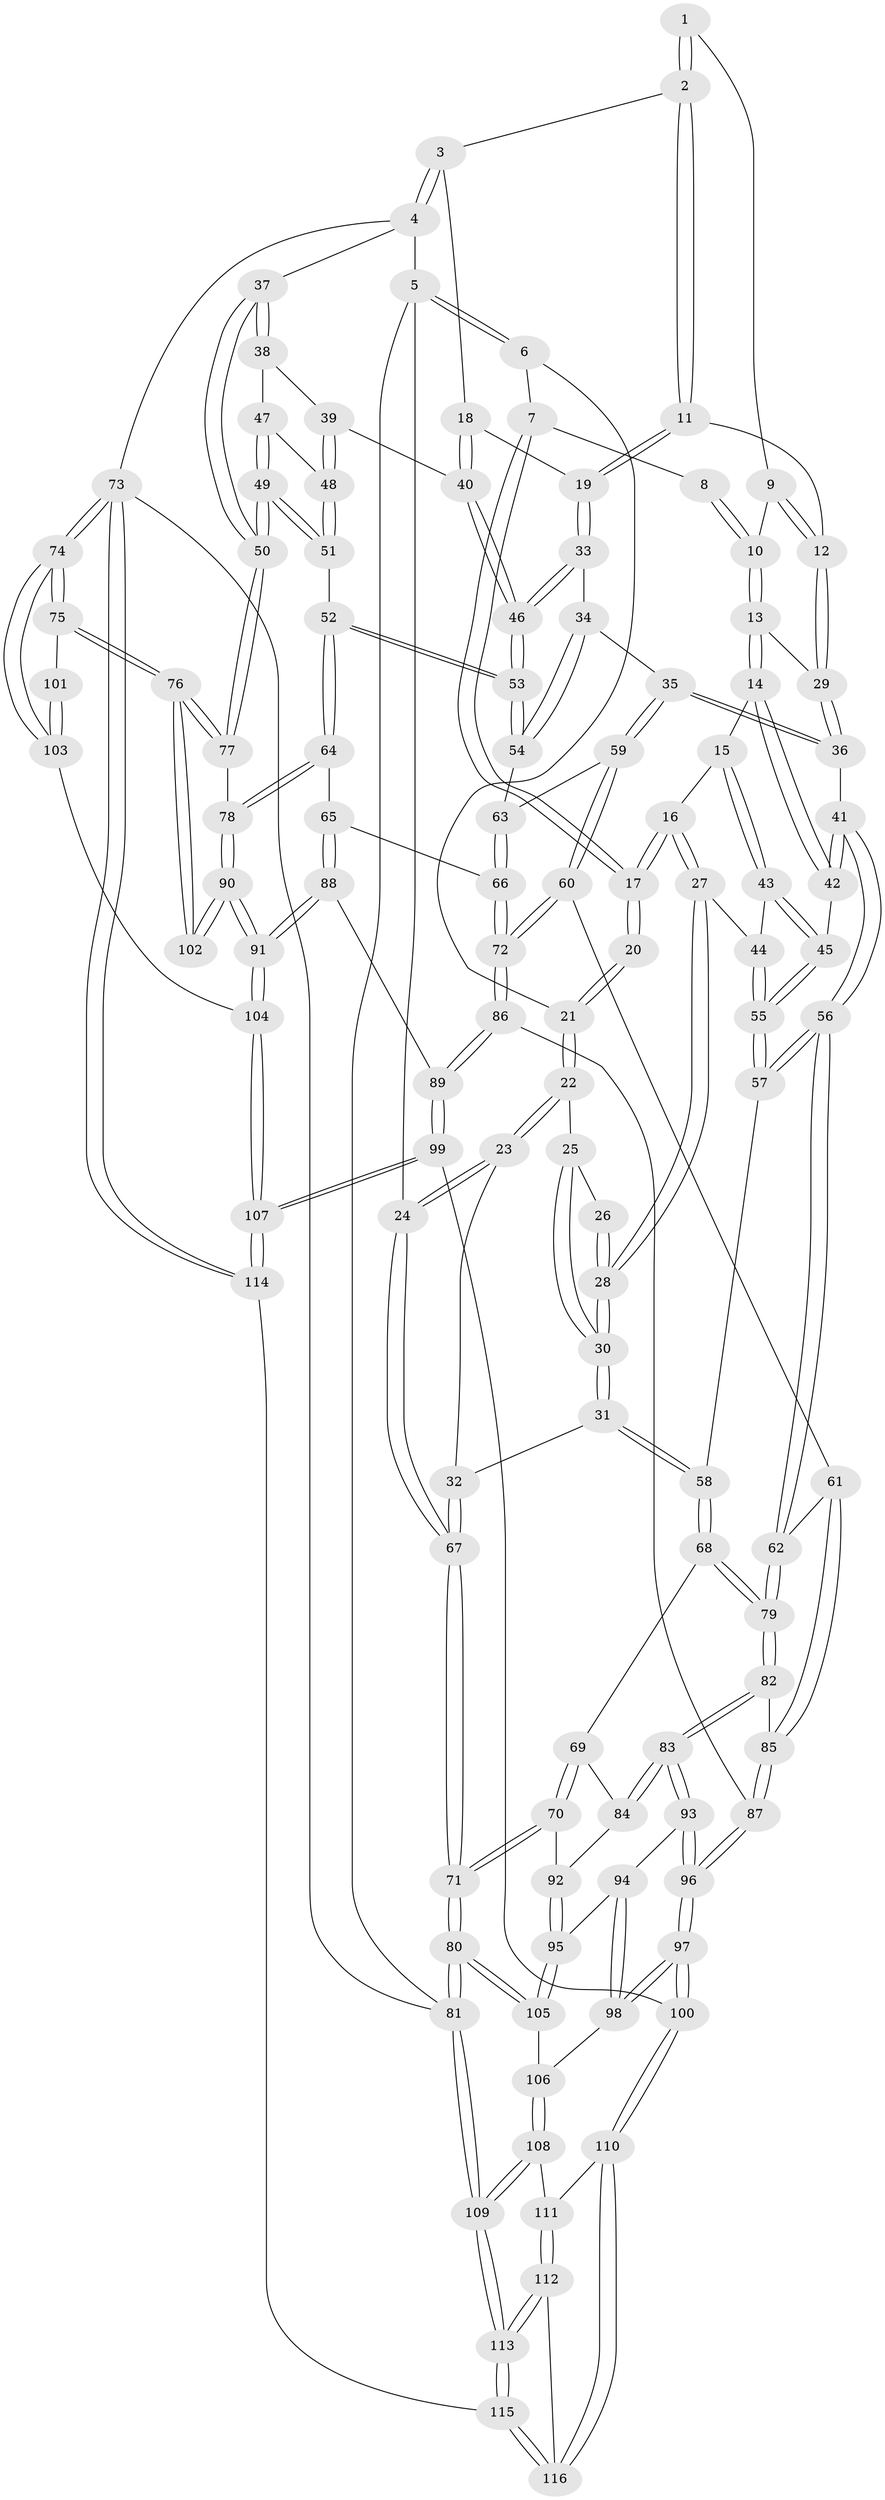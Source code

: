 // coarse degree distribution, {3: 0.23529411764705882, 6: 0.058823529411764705, 5: 0.29411764705882354, 4: 0.23529411764705882, 2: 0.08823529411764706, 7: 0.058823529411764705, 8: 0.029411764705882353}
// Generated by graph-tools (version 1.1) at 2025/21/03/04/25 18:21:34]
// undirected, 116 vertices, 287 edges
graph export_dot {
graph [start="1"]
  node [color=gray90,style=filled];
  1 [pos="+0.38061874108487037+0"];
  2 [pos="+0.5586977531676149+0"];
  3 [pos="+0.9835939240719612+0"];
  4 [pos="+1+0"];
  5 [pos="+0+0"];
  6 [pos="+0+0"];
  7 [pos="+0.12650470136067876+0"];
  8 [pos="+0.23697991375252175+0"];
  9 [pos="+0.36588834407947174+0"];
  10 [pos="+0.3244751533265859+0.07274832795208563"];
  11 [pos="+0.5502720661379714+0"];
  12 [pos="+0.4443750327161389+0.07662129115363779"];
  13 [pos="+0.32227784039111584+0.10107551169761063"];
  14 [pos="+0.3094469692364675+0.10906010264655079"];
  15 [pos="+0.30918239388131813+0.10911345997576563"];
  16 [pos="+0.2082163569525244+0.07716452897617206"];
  17 [pos="+0.17522465447672317+0.03059486670783224"];
  18 [pos="+0.776350658639115+0.07413559672985358"];
  19 [pos="+0.6249870223367846+0.11411494174792647"];
  20 [pos="+0.15722483838009227+0.04359425052975042"];
  21 [pos="+0.04161478435443577+0.07142384225249282"];
  22 [pos="+0.036305705356203095+0.10382843668222708"];
  23 [pos="+0.031271699807494925+0.10711252340867355"];
  24 [pos="+0+0.17175425674614395"];
  25 [pos="+0.07032868154706186+0.11620888309807255"];
  26 [pos="+0.11180108690587909+0.09440682574138931"];
  27 [pos="+0.14912801589703623+0.2306987917217128"];
  28 [pos="+0.12554737622253123+0.24190653652217697"];
  29 [pos="+0.4246594668383459+0.09798279081289568"];
  30 [pos="+0.11706287178201272+0.24716519740036758"];
  31 [pos="+0.08731470120273727+0.2761670701215348"];
  32 [pos="+0.054210765070315935+0.2843452354456554"];
  33 [pos="+0.6228774703748026+0.1471492744816735"];
  34 [pos="+0.6050163757647224+0.17480316498019022"];
  35 [pos="+0.46390469090867403+0.23640349742178357"];
  36 [pos="+0.46072303506539214+0.23527412912198403"];
  37 [pos="+1+0"];
  38 [pos="+0.9120927609639385+0.1543752618359352"];
  39 [pos="+0.8956074223265835+0.1602809317778115"];
  40 [pos="+0.8392790336346965+0.17266430902985436"];
  41 [pos="+0.40588172912521553+0.2538749009586759"];
  42 [pos="+0.3817087835450403+0.253136051682303"];
  43 [pos="+0.2634193654699365+0.21875492055595272"];
  44 [pos="+0.22561634785397416+0.24057057795507197"];
  45 [pos="+0.36434444429735285+0.260560892179849"];
  46 [pos="+0.7902186150997027+0.2600293809589295"];
  47 [pos="+0.9433516957281648+0.21555704632464018"];
  48 [pos="+0.925340578222227+0.3055262258560867"];
  49 [pos="+1+0.3337648219899949"];
  50 [pos="+1+0.3502323325421843"];
  51 [pos="+0.9248868295897267+0.3233588151199281"];
  52 [pos="+0.8084742516196555+0.35360664217438537"];
  53 [pos="+0.7921122630325403+0.30441194892400275"];
  54 [pos="+0.6209740426056775+0.2829934162332535"];
  55 [pos="+0.29109549914306415+0.3557234071491529"];
  56 [pos="+0.4016353009739209+0.4278946711732589"];
  57 [pos="+0.28931582673703493+0.3703308599793315"];
  58 [pos="+0.21896068718906797+0.41381674256025414"];
  59 [pos="+0.5215457901173386+0.35615046173206816"];
  60 [pos="+0.4748612906171157+0.4529010101628731"];
  61 [pos="+0.4544336044794987+0.45630882794622574"];
  62 [pos="+0.4103964691929473+0.43646092006332565"];
  63 [pos="+0.5963437610439777+0.3369969027398975"];
  64 [pos="+0.7868956348458488+0.4287083871753065"];
  65 [pos="+0.7731172228212299+0.4332012789735387"];
  66 [pos="+0.7126698601554108+0.4367410704155666"];
  67 [pos="+0+0.38767335401538355"];
  68 [pos="+0.2140721174019252+0.43050376120845324"];
  69 [pos="+0.17095739884854053+0.4661017926541488"];
  70 [pos="+0+0.4771336175296293"];
  71 [pos="+0+0.4770908103992027"];
  72 [pos="+0.5732944168123985+0.5229081455397083"];
  73 [pos="+1+1"];
  74 [pos="+1+1"];
  75 [pos="+1+0.6147090328198558"];
  76 [pos="+1+0.5572757934387383"];
  77 [pos="+1+0.5005438671502328"];
  78 [pos="+0.8752481373931543+0.5207852208381918"];
  79 [pos="+0.2839278035280213+0.5217532483492766"];
  80 [pos="+0+0.6972767722235358"];
  81 [pos="+0+1"];
  82 [pos="+0.28570566499692973+0.5526360919844059"];
  83 [pos="+0.2583875747207025+0.5908770980243926"];
  84 [pos="+0.17068838807208722+0.5388871864572392"];
  85 [pos="+0.3988632290949055+0.5782876673164533"];
  86 [pos="+0.5816366731774546+0.5924313974087828"];
  87 [pos="+0.40953885687026625+0.6333882697355905"];
  88 [pos="+0.6677264355900361+0.6934732399162723"];
  89 [pos="+0.630111864872574+0.6866683344412711"];
  90 [pos="+0.8445274809753907+0.6542474879216658"];
  91 [pos="+0.7753554921723415+0.746353829355207"];
  92 [pos="+0.14786842950464824+0.5643286738610284"];
  93 [pos="+0.25417019650015865+0.6198028285680625"];
  94 [pos="+0.2358898135352158+0.636558583571992"];
  95 [pos="+0.14299395384759983+0.698026594620768"];
  96 [pos="+0.39151062599817993+0.6985510979551169"];
  97 [pos="+0.4056317977916086+0.7761936415667465"];
  98 [pos="+0.30776287295262805+0.7562206990997378"];
  99 [pos="+0.4818529255726251+0.8051330086750519"];
  100 [pos="+0.41372970711534895+0.7885270938118866"];
  101 [pos="+0.9750561974471242+0.7062426866734347"];
  102 [pos="+0.9097629314726534+0.6678294900279331"];
  103 [pos="+0.9182373538824615+0.8772704951102925"];
  104 [pos="+0.8008215949355888+0.8186178294898798"];
  105 [pos="+0.13523125834523372+0.7081207494498403"];
  106 [pos="+0.16892521990435036+0.7501565971020083"];
  107 [pos="+0.6059620816773776+1"];
  108 [pos="+0.17440143566201943+0.7846485139978621"];
  109 [pos="+0+1"];
  110 [pos="+0.35769292863923663+0.8540236872220874"];
  111 [pos="+0.19827835934804275+0.8370396314316815"];
  112 [pos="+0.17366026613579935+0.9920638890871881"];
  113 [pos="+0+1"];
  114 [pos="+0.591959229289517+1"];
  115 [pos="+0.4491057734833449+1"];
  116 [pos="+0.33836466579694363+0.9043568676768632"];
  1 -- 2;
  1 -- 2;
  1 -- 9;
  2 -- 3;
  2 -- 11;
  2 -- 11;
  3 -- 4;
  3 -- 4;
  3 -- 18;
  4 -- 5;
  4 -- 37;
  4 -- 73;
  5 -- 6;
  5 -- 6;
  5 -- 24;
  5 -- 81;
  6 -- 7;
  6 -- 21;
  7 -- 8;
  7 -- 17;
  7 -- 17;
  8 -- 10;
  8 -- 10;
  9 -- 10;
  9 -- 12;
  9 -- 12;
  10 -- 13;
  10 -- 13;
  11 -- 12;
  11 -- 19;
  11 -- 19;
  12 -- 29;
  12 -- 29;
  13 -- 14;
  13 -- 14;
  13 -- 29;
  14 -- 15;
  14 -- 42;
  14 -- 42;
  15 -- 16;
  15 -- 43;
  15 -- 43;
  16 -- 17;
  16 -- 17;
  16 -- 27;
  16 -- 27;
  17 -- 20;
  17 -- 20;
  18 -- 19;
  18 -- 40;
  18 -- 40;
  19 -- 33;
  19 -- 33;
  20 -- 21;
  20 -- 21;
  21 -- 22;
  21 -- 22;
  22 -- 23;
  22 -- 23;
  22 -- 25;
  23 -- 24;
  23 -- 24;
  23 -- 32;
  24 -- 67;
  24 -- 67;
  25 -- 26;
  25 -- 30;
  25 -- 30;
  26 -- 28;
  26 -- 28;
  27 -- 28;
  27 -- 28;
  27 -- 44;
  28 -- 30;
  28 -- 30;
  29 -- 36;
  29 -- 36;
  30 -- 31;
  30 -- 31;
  31 -- 32;
  31 -- 58;
  31 -- 58;
  32 -- 67;
  32 -- 67;
  33 -- 34;
  33 -- 46;
  33 -- 46;
  34 -- 35;
  34 -- 54;
  34 -- 54;
  35 -- 36;
  35 -- 36;
  35 -- 59;
  35 -- 59;
  36 -- 41;
  37 -- 38;
  37 -- 38;
  37 -- 50;
  37 -- 50;
  38 -- 39;
  38 -- 47;
  39 -- 40;
  39 -- 48;
  39 -- 48;
  40 -- 46;
  40 -- 46;
  41 -- 42;
  41 -- 42;
  41 -- 56;
  41 -- 56;
  42 -- 45;
  43 -- 44;
  43 -- 45;
  43 -- 45;
  44 -- 55;
  44 -- 55;
  45 -- 55;
  45 -- 55;
  46 -- 53;
  46 -- 53;
  47 -- 48;
  47 -- 49;
  47 -- 49;
  48 -- 51;
  48 -- 51;
  49 -- 50;
  49 -- 50;
  49 -- 51;
  49 -- 51;
  50 -- 77;
  50 -- 77;
  51 -- 52;
  52 -- 53;
  52 -- 53;
  52 -- 64;
  52 -- 64;
  53 -- 54;
  53 -- 54;
  54 -- 63;
  55 -- 57;
  55 -- 57;
  56 -- 57;
  56 -- 57;
  56 -- 62;
  56 -- 62;
  57 -- 58;
  58 -- 68;
  58 -- 68;
  59 -- 60;
  59 -- 60;
  59 -- 63;
  60 -- 61;
  60 -- 72;
  60 -- 72;
  61 -- 62;
  61 -- 85;
  61 -- 85;
  62 -- 79;
  62 -- 79;
  63 -- 66;
  63 -- 66;
  64 -- 65;
  64 -- 78;
  64 -- 78;
  65 -- 66;
  65 -- 88;
  65 -- 88;
  66 -- 72;
  66 -- 72;
  67 -- 71;
  67 -- 71;
  68 -- 69;
  68 -- 79;
  68 -- 79;
  69 -- 70;
  69 -- 70;
  69 -- 84;
  70 -- 71;
  70 -- 71;
  70 -- 92;
  71 -- 80;
  71 -- 80;
  72 -- 86;
  72 -- 86;
  73 -- 74;
  73 -- 74;
  73 -- 114;
  73 -- 114;
  73 -- 81;
  74 -- 75;
  74 -- 75;
  74 -- 103;
  74 -- 103;
  75 -- 76;
  75 -- 76;
  75 -- 101;
  76 -- 77;
  76 -- 77;
  76 -- 102;
  76 -- 102;
  77 -- 78;
  78 -- 90;
  78 -- 90;
  79 -- 82;
  79 -- 82;
  80 -- 81;
  80 -- 81;
  80 -- 105;
  80 -- 105;
  81 -- 109;
  81 -- 109;
  82 -- 83;
  82 -- 83;
  82 -- 85;
  83 -- 84;
  83 -- 84;
  83 -- 93;
  83 -- 93;
  84 -- 92;
  85 -- 87;
  85 -- 87;
  86 -- 87;
  86 -- 89;
  86 -- 89;
  87 -- 96;
  87 -- 96;
  88 -- 89;
  88 -- 91;
  88 -- 91;
  89 -- 99;
  89 -- 99;
  90 -- 91;
  90 -- 91;
  90 -- 102;
  90 -- 102;
  91 -- 104;
  91 -- 104;
  92 -- 95;
  92 -- 95;
  93 -- 94;
  93 -- 96;
  93 -- 96;
  94 -- 95;
  94 -- 98;
  94 -- 98;
  95 -- 105;
  95 -- 105;
  96 -- 97;
  96 -- 97;
  97 -- 98;
  97 -- 98;
  97 -- 100;
  97 -- 100;
  98 -- 106;
  99 -- 100;
  99 -- 107;
  99 -- 107;
  100 -- 110;
  100 -- 110;
  101 -- 103;
  101 -- 103;
  103 -- 104;
  104 -- 107;
  104 -- 107;
  105 -- 106;
  106 -- 108;
  106 -- 108;
  107 -- 114;
  107 -- 114;
  108 -- 109;
  108 -- 109;
  108 -- 111;
  109 -- 113;
  109 -- 113;
  110 -- 111;
  110 -- 116;
  110 -- 116;
  111 -- 112;
  111 -- 112;
  112 -- 113;
  112 -- 113;
  112 -- 116;
  113 -- 115;
  113 -- 115;
  114 -- 115;
  115 -- 116;
  115 -- 116;
}

